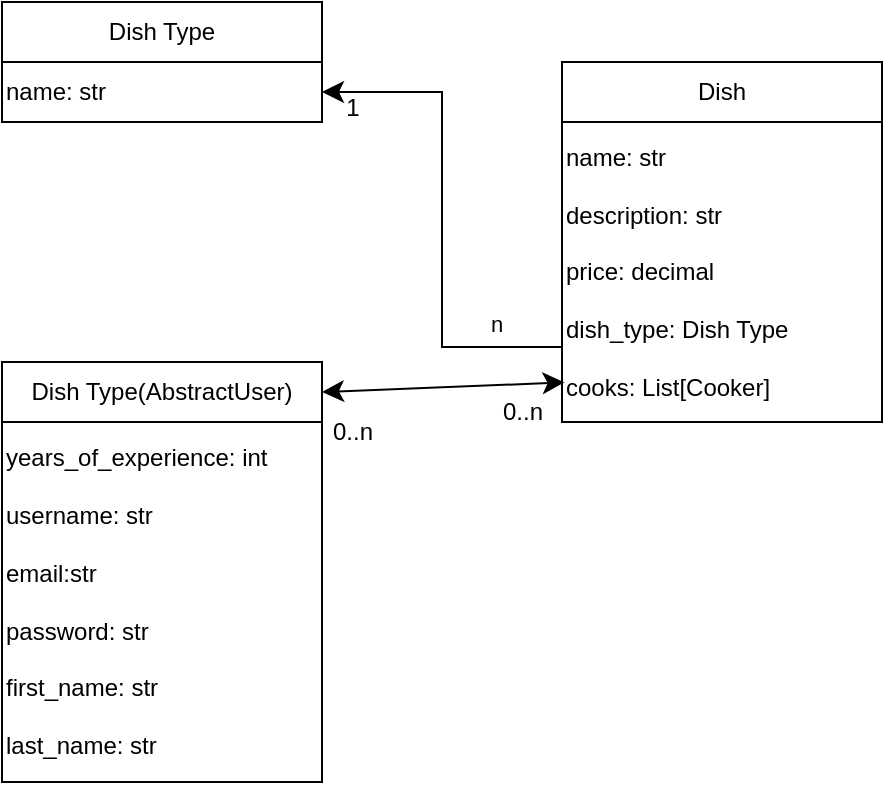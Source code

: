 <mxfile version="24.7.8">
  <diagram name="Сторінка-1" id="VVyqE6_BLdAGbNSNkJPC">
    <mxGraphModel dx="1050" dy="527" grid="1" gridSize="10" guides="1" tooltips="1" connect="1" arrows="1" fold="1" page="1" pageScale="1" pageWidth="827" pageHeight="1169" math="0" shadow="0">
      <root>
        <mxCell id="0" />
        <mxCell id="1" parent="0" />
        <mxCell id="Plr_9-6lBCZlybrwxbKE-1" value="Dish Type" style="rounded=0;whiteSpace=wrap;html=1;" vertex="1" parent="1">
          <mxGeometry x="160" y="130" width="160" height="30" as="geometry" />
        </mxCell>
        <mxCell id="Plr_9-6lBCZlybrwxbKE-2" value="name: str" style="rounded=0;whiteSpace=wrap;html=1;align=left;" vertex="1" parent="1">
          <mxGeometry x="160" y="160" width="160" height="30" as="geometry" />
        </mxCell>
        <mxCell id="Plr_9-6lBCZlybrwxbKE-3" value="years_of_experience: int&lt;div&gt;&lt;br&gt;&lt;/div&gt;&lt;div&gt;username: str&lt;/div&gt;&lt;div&gt;&lt;br&gt;&lt;/div&gt;&lt;div&gt;email:str&lt;/div&gt;&lt;div&gt;&lt;br&gt;&lt;/div&gt;&lt;div&gt;password: str&lt;br&gt;&lt;br&gt;first_name: str&lt;/div&gt;&lt;div&gt;&lt;br&gt;&lt;/div&gt;&lt;div&gt;last_name: str&lt;/div&gt;" style="rounded=0;whiteSpace=wrap;html=1;align=left;" vertex="1" parent="1">
          <mxGeometry x="160" y="340" width="160" height="180" as="geometry" />
        </mxCell>
        <mxCell id="Plr_9-6lBCZlybrwxbKE-4" value="Dish Type(AbstractUser)" style="rounded=0;whiteSpace=wrap;html=1;" vertex="1" parent="1">
          <mxGeometry x="160" y="310" width="160" height="30" as="geometry" />
        </mxCell>
        <mxCell id="Plr_9-6lBCZlybrwxbKE-5" value="name: str&lt;div&gt;&lt;br&gt;&lt;/div&gt;&lt;div&gt;description: str&lt;/div&gt;&lt;div&gt;&lt;br&gt;&lt;/div&gt;&lt;div&gt;price: decimal&lt;/div&gt;&lt;div&gt;&lt;br&gt;&lt;/div&gt;&lt;div&gt;dish_type: Dish Type&lt;/div&gt;&lt;div&gt;&lt;br&gt;&lt;/div&gt;&lt;div&gt;cooks: List[Cooker]&lt;/div&gt;" style="rounded=0;whiteSpace=wrap;html=1;align=left;" vertex="1" parent="1">
          <mxGeometry x="440" y="190" width="160" height="150" as="geometry" />
        </mxCell>
        <mxCell id="Plr_9-6lBCZlybrwxbKE-6" value="Dish" style="rounded=0;whiteSpace=wrap;html=1;" vertex="1" parent="1">
          <mxGeometry x="440" y="160" width="160" height="30" as="geometry" />
        </mxCell>
        <mxCell id="Plr_9-6lBCZlybrwxbKE-9" value="" style="edgeStyle=elbowEdgeStyle;elbow=horizontal;endArrow=classic;html=1;curved=0;rounded=0;endSize=8;startSize=8;entryX=1;entryY=0.5;entryDx=0;entryDy=0;exitX=0;exitY=0.75;exitDx=0;exitDy=0;" edge="1" parent="1" source="Plr_9-6lBCZlybrwxbKE-5" target="Plr_9-6lBCZlybrwxbKE-2">
          <mxGeometry width="50" height="50" relative="1" as="geometry">
            <mxPoint x="350" y="270" as="sourcePoint" />
            <mxPoint x="400" y="220" as="targetPoint" />
          </mxGeometry>
        </mxCell>
        <mxCell id="Plr_9-6lBCZlybrwxbKE-10" value="n" style="edgeLabel;html=1;align=center;verticalAlign=middle;resizable=0;points=[];" vertex="1" connectable="0" parent="Plr_9-6lBCZlybrwxbKE-9">
          <mxGeometry x="-0.732" y="-1" relative="1" as="geometry">
            <mxPoint y="-11" as="offset" />
          </mxGeometry>
        </mxCell>
        <mxCell id="Plr_9-6lBCZlybrwxbKE-11" value="1" style="text;html=1;align=center;verticalAlign=middle;resizable=0;points=[];autosize=1;strokeColor=none;fillColor=none;" vertex="1" parent="1">
          <mxGeometry x="320" y="168" width="30" height="30" as="geometry" />
        </mxCell>
        <mxCell id="Plr_9-6lBCZlybrwxbKE-14" value="" style="edgeStyle=none;orthogonalLoop=1;jettySize=auto;html=1;endArrow=classic;startArrow=classic;endSize=8;startSize=8;rounded=0;entryX=0.008;entryY=0.868;entryDx=0;entryDy=0;entryPerimeter=0;exitX=1;exitY=0.5;exitDx=0;exitDy=0;" edge="1" parent="1" source="Plr_9-6lBCZlybrwxbKE-4" target="Plr_9-6lBCZlybrwxbKE-5">
          <mxGeometry width="100" relative="1" as="geometry">
            <mxPoint x="340" y="323" as="sourcePoint" />
            <mxPoint x="420" y="334.5" as="targetPoint" />
            <Array as="points" />
          </mxGeometry>
        </mxCell>
        <mxCell id="Plr_9-6lBCZlybrwxbKE-15" value="0..n" style="text;html=1;align=center;verticalAlign=middle;resizable=0;points=[];autosize=1;strokeColor=none;fillColor=none;" vertex="1" parent="1">
          <mxGeometry x="315" y="330" width="40" height="30" as="geometry" />
        </mxCell>
        <mxCell id="Plr_9-6lBCZlybrwxbKE-16" value="0..n" style="text;html=1;align=center;verticalAlign=middle;resizable=0;points=[];autosize=1;strokeColor=none;fillColor=none;" vertex="1" parent="1">
          <mxGeometry x="400" y="320" width="40" height="30" as="geometry" />
        </mxCell>
      </root>
    </mxGraphModel>
  </diagram>
</mxfile>
